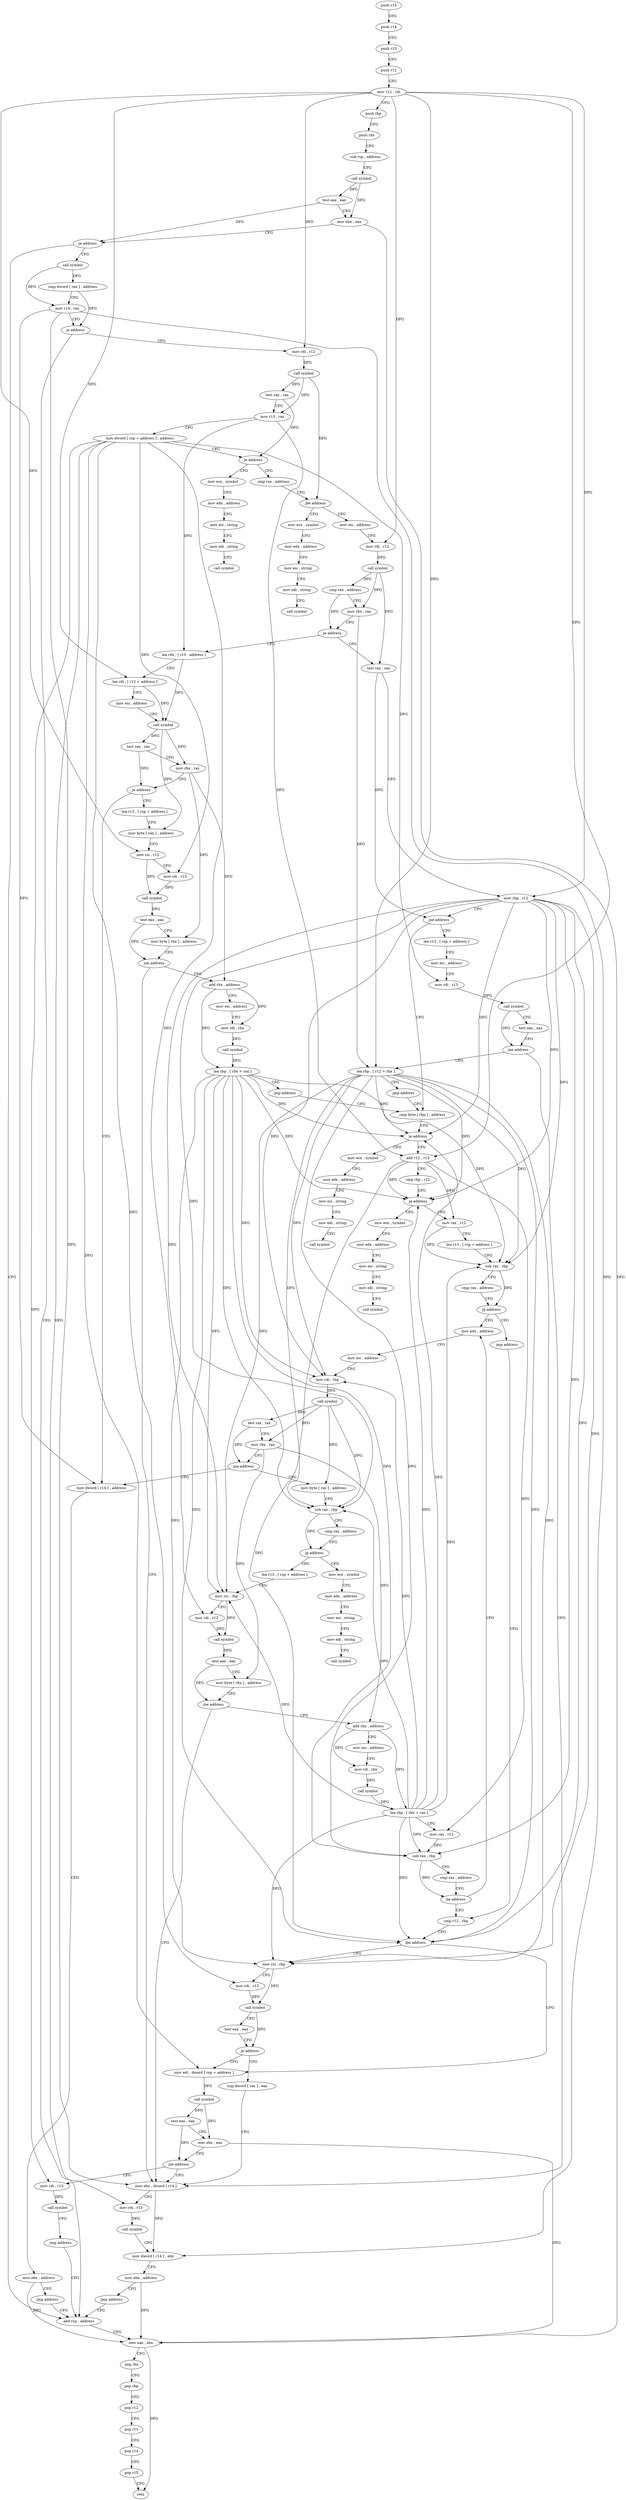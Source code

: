digraph "func" {
"4403088" [label = "push r15" ]
"4403090" [label = "push r14" ]
"4403092" [label = "push r13" ]
"4403094" [label = "push r12" ]
"4403096" [label = "mov r12 , rdi" ]
"4403099" [label = "push rbp" ]
"4403100" [label = "push rbx" ]
"4403101" [label = "sub rsp , address" ]
"4403105" [label = "call symbol" ]
"4403110" [label = "test eax , eax" ]
"4403112" [label = "mov ebx , eax" ]
"4403114" [label = "je address" ]
"4403129" [label = "add rsp , address" ]
"4403116" [label = "call symbol" ]
"4403133" [label = "mov eax , ebx" ]
"4403135" [label = "pop rbx" ]
"4403136" [label = "pop rbp" ]
"4403137" [label = "pop r12" ]
"4403139" [label = "pop r13" ]
"4403141" [label = "pop r14" ]
"4403143" [label = "pop r15" ]
"4403145" [label = "retn" ]
"4403121" [label = "cmp dword [ rax ] , address" ]
"4403124" [label = "mov r14 , rax" ]
"4403127" [label = "je address" ]
"4403152" [label = "mov rdi , r12" ]
"4403155" [label = "call symbol" ]
"4403160" [label = "test rax , rax" ]
"4403163" [label = "mov r15 , rax" ]
"4403166" [label = "mov dword [ rsp + address ] , address" ]
"4403174" [label = "je address" ]
"4403674" [label = "mov ecx , symbol" ]
"4403180" [label = "cmp rax , address" ]
"4403679" [label = "mov edx , address" ]
"4403684" [label = "mov esi , string" ]
"4403689" [label = "mov edi , string" ]
"4403694" [label = "call symbol" ]
"4403186" [label = "jbe address" ]
"4403699" [label = "mov ecx , symbol" ]
"4403192" [label = "mov esi , address" ]
"4403704" [label = "mov edx , address" ]
"4403709" [label = "mov esi , string" ]
"4403714" [label = "mov edi , string" ]
"4403719" [label = "call symbol" ]
"4403197" [label = "mov rdi , r12" ]
"4403200" [label = "call symbol" ]
"4403205" [label = "cmp rax , address" ]
"4403209" [label = "mov rbx , rax" ]
"4403212" [label = "je address" ]
"4403408" [label = "lea rdx , [ r15 - address ]" ]
"4403218" [label = "test rax , rax" ]
"4403412" [label = "lea rdi , [ r12 + address ]" ]
"4403417" [label = "mov esi , address" ]
"4403422" [label = "call symbol" ]
"4403427" [label = "test rax , rax" ]
"4403430" [label = "mov rbx , rax" ]
"4403433" [label = "je address" ]
"4403390" [label = "mov dword [ r14 ] , address" ]
"4403435" [label = "lea r13 , [ rsp + address ]" ]
"4403221" [label = "mov rbp , r12" ]
"4403224" [label = "jne address" ]
"4403568" [label = "lea r13 , [ rsp + address ]" ]
"4403230" [label = "cmp byte [ rbp ] , address" ]
"4403397" [label = "mov ebx , address" ]
"4403402" [label = "jmp address" ]
"4403440" [label = "mov byte [ rax ] , address" ]
"4403443" [label = "mov rsi , r12" ]
"4403446" [label = "mov rdi , r13" ]
"4403449" [label = "call symbol" ]
"4403454" [label = "test eax , eax" ]
"4403456" [label = "mov byte [ rbx ] , address" ]
"4403459" [label = "jne address" ]
"4403512" [label = "mov ebx , dword [ r14 ]" ]
"4403461" [label = "add rbx , address" ]
"4403573" [label = "mov esi , address" ]
"4403578" [label = "mov rdi , r13" ]
"4403581" [label = "call symbol" ]
"4403586" [label = "test eax , eax" ]
"4403588" [label = "jne address" ]
"4403590" [label = "lea rbp , [ r12 + rbx ]" ]
"4403234" [label = "je address" ]
"4403624" [label = "mov ecx , symbol" ]
"4403240" [label = "add r12 , r15" ]
"4403515" [label = "mov rdi , r13" ]
"4403518" [label = "call symbol" ]
"4403523" [label = "mov dword [ r14 ] , ebx" ]
"4403526" [label = "mov ebx , address" ]
"4403531" [label = "jmp address" ]
"4403465" [label = "mov esi , address" ]
"4403470" [label = "mov rdi , rbx" ]
"4403473" [label = "call symbol" ]
"4403478" [label = "lea rbp , [ rbx + rax ]" ]
"4403482" [label = "jmp address" ]
"4403594" [label = "jmp address" ]
"4403629" [label = "mov edx , address" ]
"4403634" [label = "mov esi , string" ]
"4403639" [label = "mov edi , string" ]
"4403644" [label = "call symbol" ]
"4403243" [label = "cmp rbp , r12" ]
"4403246" [label = "ja address" ]
"4403649" [label = "mov ecx , symbol" ]
"4403252" [label = "mov rax , r12" ]
"4403654" [label = "mov edx , address" ]
"4403659" [label = "mov esi , string" ]
"4403664" [label = "mov edi , string" ]
"4403669" [label = "call symbol" ]
"4403255" [label = "lea r13 , [ rsp + address ]" ]
"4403260" [label = "sub rax , rbp" ]
"4403263" [label = "cmp rax , address" ]
"4403269" [label = "jg address" ]
"4403364" [label = "mov edx , address" ]
"4403271" [label = "jmp address" ]
"4403369" [label = "mov esi , address" ]
"4403374" [label = "mov rdi , rbp" ]
"4403377" [label = "call symbol" ]
"4403382" [label = "test rax , rax" ]
"4403385" [label = "mov rbx , rax" ]
"4403388" [label = "jne address" ]
"4403280" [label = "mov byte [ rax ] , address" ]
"4403488" [label = "cmp r12 , rbp" ]
"4403283" [label = "sub rax , rbp" ]
"4403286" [label = "cmp rax , address" ]
"4403292" [label = "jg address" ]
"4403599" [label = "mov ecx , symbol" ]
"4403298" [label = "lea r13 , [ rsp + address ]" ]
"4403491" [label = "jbe address" ]
"4403536" [label = "mov edi , dword [ rsp + address ]" ]
"4403493" [label = "mov rsi , rbp" ]
"4403604" [label = "mov edx , address" ]
"4403609" [label = "mov esi , string" ]
"4403614" [label = "mov edi , string" ]
"4403619" [label = "call symbol" ]
"4403303" [label = "mov rsi , rbp" ]
"4403306" [label = "mov rdi , r13" ]
"4403309" [label = "call symbol" ]
"4403314" [label = "test eax , eax" ]
"4403316" [label = "mov byte [ rbx ] , address" ]
"4403319" [label = "jne address" ]
"4403325" [label = "add rbx , address" ]
"4403540" [label = "call symbol" ]
"4403545" [label = "test eax , eax" ]
"4403547" [label = "mov ebx , eax" ]
"4403549" [label = "jne address" ]
"4403551" [label = "mov rdi , r13" ]
"4403496" [label = "mov rdi , r13" ]
"4403499" [label = "call symbol" ]
"4403504" [label = "test eax , eax" ]
"4403506" [label = "je address" ]
"4403508" [label = "nop dword [ rax ] , eax" ]
"4403329" [label = "mov esi , address" ]
"4403334" [label = "mov rdi , rbx" ]
"4403337" [label = "call symbol" ]
"4403342" [label = "lea rbp , [ rbx + rax ]" ]
"4403346" [label = "mov rax , r12" ]
"4403349" [label = "sub rax , rbp" ]
"4403352" [label = "cmp rax , address" ]
"4403358" [label = "jle address" ]
"4403554" [label = "call symbol" ]
"4403559" [label = "jmp address" ]
"4403088" -> "4403090" [ label = "CFG" ]
"4403090" -> "4403092" [ label = "CFG" ]
"4403092" -> "4403094" [ label = "CFG" ]
"4403094" -> "4403096" [ label = "CFG" ]
"4403096" -> "4403099" [ label = "CFG" ]
"4403096" -> "4403152" [ label = "DFG" ]
"4403096" -> "4403197" [ label = "DFG" ]
"4403096" -> "4403412" [ label = "DFG" ]
"4403096" -> "4403221" [ label = "DFG" ]
"4403096" -> "4403443" [ label = "DFG" ]
"4403096" -> "4403590" [ label = "DFG" ]
"4403096" -> "4403240" [ label = "DFG" ]
"4403099" -> "4403100" [ label = "CFG" ]
"4403100" -> "4403101" [ label = "CFG" ]
"4403101" -> "4403105" [ label = "CFG" ]
"4403105" -> "4403110" [ label = "DFG" ]
"4403105" -> "4403112" [ label = "DFG" ]
"4403110" -> "4403112" [ label = "CFG" ]
"4403110" -> "4403114" [ label = "DFG" ]
"4403112" -> "4403114" [ label = "CFG" ]
"4403112" -> "4403133" [ label = "DFG" ]
"4403114" -> "4403129" [ label = "CFG" ]
"4403114" -> "4403116" [ label = "CFG" ]
"4403129" -> "4403133" [ label = "CFG" ]
"4403116" -> "4403121" [ label = "DFG" ]
"4403116" -> "4403124" [ label = "DFG" ]
"4403133" -> "4403135" [ label = "CFG" ]
"4403133" -> "4403145" [ label = "DFG" ]
"4403135" -> "4403136" [ label = "CFG" ]
"4403136" -> "4403137" [ label = "CFG" ]
"4403137" -> "4403139" [ label = "CFG" ]
"4403139" -> "4403141" [ label = "CFG" ]
"4403141" -> "4403143" [ label = "CFG" ]
"4403143" -> "4403145" [ label = "CFG" ]
"4403121" -> "4403124" [ label = "CFG" ]
"4403121" -> "4403127" [ label = "DFG" ]
"4403124" -> "4403127" [ label = "CFG" ]
"4403124" -> "4403390" [ label = "DFG" ]
"4403124" -> "4403512" [ label = "DFG" ]
"4403124" -> "4403523" [ label = "DFG" ]
"4403127" -> "4403152" [ label = "CFG" ]
"4403127" -> "4403129" [ label = "CFG" ]
"4403152" -> "4403155" [ label = "DFG" ]
"4403155" -> "4403160" [ label = "DFG" ]
"4403155" -> "4403163" [ label = "DFG" ]
"4403155" -> "4403186" [ label = "DFG" ]
"4403160" -> "4403163" [ label = "CFG" ]
"4403160" -> "4403174" [ label = "DFG" ]
"4403163" -> "4403166" [ label = "CFG" ]
"4403163" -> "4403408" [ label = "DFG" ]
"4403163" -> "4403240" [ label = "DFG" ]
"4403166" -> "4403174" [ label = "CFG" ]
"4403166" -> "4403536" [ label = "DFG" ]
"4403166" -> "4403446" [ label = "DFG" ]
"4403166" -> "4403578" [ label = "DFG" ]
"4403166" -> "4403515" [ label = "DFG" ]
"4403166" -> "4403306" [ label = "DFG" ]
"4403166" -> "4403496" [ label = "DFG" ]
"4403166" -> "4403551" [ label = "DFG" ]
"4403174" -> "4403674" [ label = "CFG" ]
"4403174" -> "4403180" [ label = "CFG" ]
"4403674" -> "4403679" [ label = "CFG" ]
"4403180" -> "4403186" [ label = "CFG" ]
"4403679" -> "4403684" [ label = "CFG" ]
"4403684" -> "4403689" [ label = "CFG" ]
"4403689" -> "4403694" [ label = "CFG" ]
"4403186" -> "4403699" [ label = "CFG" ]
"4403186" -> "4403192" [ label = "CFG" ]
"4403699" -> "4403704" [ label = "CFG" ]
"4403192" -> "4403197" [ label = "CFG" ]
"4403704" -> "4403709" [ label = "CFG" ]
"4403709" -> "4403714" [ label = "CFG" ]
"4403714" -> "4403719" [ label = "CFG" ]
"4403197" -> "4403200" [ label = "DFG" ]
"4403200" -> "4403205" [ label = "DFG" ]
"4403200" -> "4403209" [ label = "DFG" ]
"4403200" -> "4403218" [ label = "DFG" ]
"4403205" -> "4403209" [ label = "CFG" ]
"4403205" -> "4403212" [ label = "DFG" ]
"4403209" -> "4403212" [ label = "CFG" ]
"4403209" -> "4403590" [ label = "DFG" ]
"4403212" -> "4403408" [ label = "CFG" ]
"4403212" -> "4403218" [ label = "CFG" ]
"4403408" -> "4403412" [ label = "CFG" ]
"4403408" -> "4403422" [ label = "DFG" ]
"4403218" -> "4403221" [ label = "CFG" ]
"4403218" -> "4403224" [ label = "DFG" ]
"4403412" -> "4403417" [ label = "CFG" ]
"4403412" -> "4403422" [ label = "DFG" ]
"4403417" -> "4403422" [ label = "CFG" ]
"4403422" -> "4403427" [ label = "DFG" ]
"4403422" -> "4403430" [ label = "DFG" ]
"4403422" -> "4403440" [ label = "DFG" ]
"4403427" -> "4403430" [ label = "CFG" ]
"4403427" -> "4403433" [ label = "DFG" ]
"4403430" -> "4403433" [ label = "CFG" ]
"4403430" -> "4403456" [ label = "DFG" ]
"4403430" -> "4403461" [ label = "DFG" ]
"4403433" -> "4403390" [ label = "CFG" ]
"4403433" -> "4403435" [ label = "CFG" ]
"4403390" -> "4403397" [ label = "CFG" ]
"4403435" -> "4403440" [ label = "CFG" ]
"4403221" -> "4403224" [ label = "CFG" ]
"4403221" -> "4403234" [ label = "DFG" ]
"4403221" -> "4403246" [ label = "DFG" ]
"4403221" -> "4403260" [ label = "DFG" ]
"4403221" -> "4403374" [ label = "DFG" ]
"4403221" -> "4403283" [ label = "DFG" ]
"4403221" -> "4403491" [ label = "DFG" ]
"4403221" -> "4403303" [ label = "DFG" ]
"4403221" -> "4403493" [ label = "DFG" ]
"4403221" -> "4403349" [ label = "DFG" ]
"4403224" -> "4403568" [ label = "CFG" ]
"4403224" -> "4403230" [ label = "CFG" ]
"4403568" -> "4403573" [ label = "CFG" ]
"4403230" -> "4403234" [ label = "CFG" ]
"4403397" -> "4403402" [ label = "CFG" ]
"4403397" -> "4403133" [ label = "DFG" ]
"4403402" -> "4403129" [ label = "CFG" ]
"4403440" -> "4403443" [ label = "CFG" ]
"4403443" -> "4403446" [ label = "CFG" ]
"4403443" -> "4403449" [ label = "DFG" ]
"4403446" -> "4403449" [ label = "DFG" ]
"4403449" -> "4403454" [ label = "DFG" ]
"4403454" -> "4403456" [ label = "CFG" ]
"4403454" -> "4403459" [ label = "DFG" ]
"4403456" -> "4403459" [ label = "CFG" ]
"4403459" -> "4403512" [ label = "CFG" ]
"4403459" -> "4403461" [ label = "CFG" ]
"4403512" -> "4403515" [ label = "CFG" ]
"4403512" -> "4403523" [ label = "DFG" ]
"4403461" -> "4403465" [ label = "CFG" ]
"4403461" -> "4403470" [ label = "DFG" ]
"4403461" -> "4403478" [ label = "DFG" ]
"4403573" -> "4403578" [ label = "CFG" ]
"4403578" -> "4403581" [ label = "DFG" ]
"4403581" -> "4403586" [ label = "CFG" ]
"4403581" -> "4403588" [ label = "DFG" ]
"4403586" -> "4403588" [ label = "CFG" ]
"4403588" -> "4403512" [ label = "CFG" ]
"4403588" -> "4403590" [ label = "CFG" ]
"4403590" -> "4403594" [ label = "CFG" ]
"4403590" -> "4403234" [ label = "DFG" ]
"4403590" -> "4403246" [ label = "DFG" ]
"4403590" -> "4403260" [ label = "DFG" ]
"4403590" -> "4403374" [ label = "DFG" ]
"4403590" -> "4403283" [ label = "DFG" ]
"4403590" -> "4403491" [ label = "DFG" ]
"4403590" -> "4403303" [ label = "DFG" ]
"4403590" -> "4403493" [ label = "DFG" ]
"4403590" -> "4403349" [ label = "DFG" ]
"4403234" -> "4403624" [ label = "CFG" ]
"4403234" -> "4403240" [ label = "CFG" ]
"4403624" -> "4403629" [ label = "CFG" ]
"4403240" -> "4403243" [ label = "CFG" ]
"4403240" -> "4403246" [ label = "DFG" ]
"4403240" -> "4403252" [ label = "DFG" ]
"4403240" -> "4403491" [ label = "DFG" ]
"4403240" -> "4403346" [ label = "DFG" ]
"4403515" -> "4403518" [ label = "DFG" ]
"4403518" -> "4403523" [ label = "CFG" ]
"4403523" -> "4403526" [ label = "CFG" ]
"4403526" -> "4403531" [ label = "CFG" ]
"4403526" -> "4403133" [ label = "DFG" ]
"4403531" -> "4403129" [ label = "CFG" ]
"4403465" -> "4403470" [ label = "CFG" ]
"4403470" -> "4403473" [ label = "DFG" ]
"4403473" -> "4403478" [ label = "DFG" ]
"4403478" -> "4403482" [ label = "CFG" ]
"4403478" -> "4403234" [ label = "DFG" ]
"4403478" -> "4403246" [ label = "DFG" ]
"4403478" -> "4403260" [ label = "DFG" ]
"4403478" -> "4403374" [ label = "DFG" ]
"4403478" -> "4403283" [ label = "DFG" ]
"4403478" -> "4403491" [ label = "DFG" ]
"4403478" -> "4403303" [ label = "DFG" ]
"4403478" -> "4403493" [ label = "DFG" ]
"4403478" -> "4403349" [ label = "DFG" ]
"4403482" -> "4403230" [ label = "CFG" ]
"4403594" -> "4403230" [ label = "CFG" ]
"4403629" -> "4403634" [ label = "CFG" ]
"4403634" -> "4403639" [ label = "CFG" ]
"4403639" -> "4403644" [ label = "CFG" ]
"4403243" -> "4403246" [ label = "CFG" ]
"4403246" -> "4403649" [ label = "CFG" ]
"4403246" -> "4403252" [ label = "CFG" ]
"4403649" -> "4403654" [ label = "CFG" ]
"4403252" -> "4403255" [ label = "CFG" ]
"4403252" -> "4403260" [ label = "DFG" ]
"4403654" -> "4403659" [ label = "CFG" ]
"4403659" -> "4403664" [ label = "CFG" ]
"4403664" -> "4403669" [ label = "CFG" ]
"4403255" -> "4403260" [ label = "CFG" ]
"4403260" -> "4403263" [ label = "CFG" ]
"4403260" -> "4403269" [ label = "DFG" ]
"4403263" -> "4403269" [ label = "CFG" ]
"4403269" -> "4403364" [ label = "CFG" ]
"4403269" -> "4403271" [ label = "CFG" ]
"4403364" -> "4403369" [ label = "CFG" ]
"4403271" -> "4403488" [ label = "CFG" ]
"4403369" -> "4403374" [ label = "CFG" ]
"4403374" -> "4403377" [ label = "DFG" ]
"4403377" -> "4403382" [ label = "DFG" ]
"4403377" -> "4403385" [ label = "DFG" ]
"4403377" -> "4403280" [ label = "DFG" ]
"4403377" -> "4403283" [ label = "DFG" ]
"4403382" -> "4403385" [ label = "CFG" ]
"4403382" -> "4403388" [ label = "DFG" ]
"4403385" -> "4403388" [ label = "CFG" ]
"4403385" -> "4403316" [ label = "DFG" ]
"4403385" -> "4403325" [ label = "DFG" ]
"4403388" -> "4403280" [ label = "CFG" ]
"4403388" -> "4403390" [ label = "CFG" ]
"4403280" -> "4403283" [ label = "CFG" ]
"4403488" -> "4403491" [ label = "CFG" ]
"4403283" -> "4403286" [ label = "CFG" ]
"4403283" -> "4403292" [ label = "DFG" ]
"4403286" -> "4403292" [ label = "CFG" ]
"4403292" -> "4403599" [ label = "CFG" ]
"4403292" -> "4403298" [ label = "CFG" ]
"4403599" -> "4403604" [ label = "CFG" ]
"4403298" -> "4403303" [ label = "CFG" ]
"4403491" -> "4403536" [ label = "CFG" ]
"4403491" -> "4403493" [ label = "CFG" ]
"4403536" -> "4403540" [ label = "DFG" ]
"4403493" -> "4403496" [ label = "CFG" ]
"4403493" -> "4403499" [ label = "DFG" ]
"4403604" -> "4403609" [ label = "CFG" ]
"4403609" -> "4403614" [ label = "CFG" ]
"4403614" -> "4403619" [ label = "CFG" ]
"4403303" -> "4403306" [ label = "CFG" ]
"4403303" -> "4403309" [ label = "DFG" ]
"4403306" -> "4403309" [ label = "DFG" ]
"4403309" -> "4403314" [ label = "DFG" ]
"4403314" -> "4403316" [ label = "CFG" ]
"4403314" -> "4403319" [ label = "DFG" ]
"4403316" -> "4403319" [ label = "CFG" ]
"4403319" -> "4403512" [ label = "CFG" ]
"4403319" -> "4403325" [ label = "CFG" ]
"4403325" -> "4403329" [ label = "CFG" ]
"4403325" -> "4403334" [ label = "DFG" ]
"4403325" -> "4403342" [ label = "DFG" ]
"4403540" -> "4403545" [ label = "DFG" ]
"4403540" -> "4403547" [ label = "DFG" ]
"4403545" -> "4403547" [ label = "CFG" ]
"4403545" -> "4403549" [ label = "DFG" ]
"4403547" -> "4403549" [ label = "CFG" ]
"4403547" -> "4403133" [ label = "DFG" ]
"4403549" -> "4403512" [ label = "CFG" ]
"4403549" -> "4403551" [ label = "CFG" ]
"4403551" -> "4403554" [ label = "DFG" ]
"4403496" -> "4403499" [ label = "DFG" ]
"4403499" -> "4403504" [ label = "CFG" ]
"4403499" -> "4403506" [ label = "DFG" ]
"4403504" -> "4403506" [ label = "CFG" ]
"4403506" -> "4403536" [ label = "CFG" ]
"4403506" -> "4403508" [ label = "CFG" ]
"4403508" -> "4403512" [ label = "CFG" ]
"4403329" -> "4403334" [ label = "CFG" ]
"4403334" -> "4403337" [ label = "DFG" ]
"4403337" -> "4403342" [ label = "DFG" ]
"4403342" -> "4403346" [ label = "CFG" ]
"4403342" -> "4403234" [ label = "DFG" ]
"4403342" -> "4403260" [ label = "DFG" ]
"4403342" -> "4403374" [ label = "DFG" ]
"4403342" -> "4403283" [ label = "DFG" ]
"4403342" -> "4403491" [ label = "DFG" ]
"4403342" -> "4403303" [ label = "DFG" ]
"4403342" -> "4403493" [ label = "DFG" ]
"4403342" -> "4403246" [ label = "DFG" ]
"4403342" -> "4403349" [ label = "DFG" ]
"4403346" -> "4403349" [ label = "DFG" ]
"4403349" -> "4403352" [ label = "CFG" ]
"4403349" -> "4403358" [ label = "DFG" ]
"4403352" -> "4403358" [ label = "CFG" ]
"4403358" -> "4403488" [ label = "CFG" ]
"4403358" -> "4403364" [ label = "CFG" ]
"4403554" -> "4403559" [ label = "CFG" ]
"4403559" -> "4403129" [ label = "CFG" ]
}
